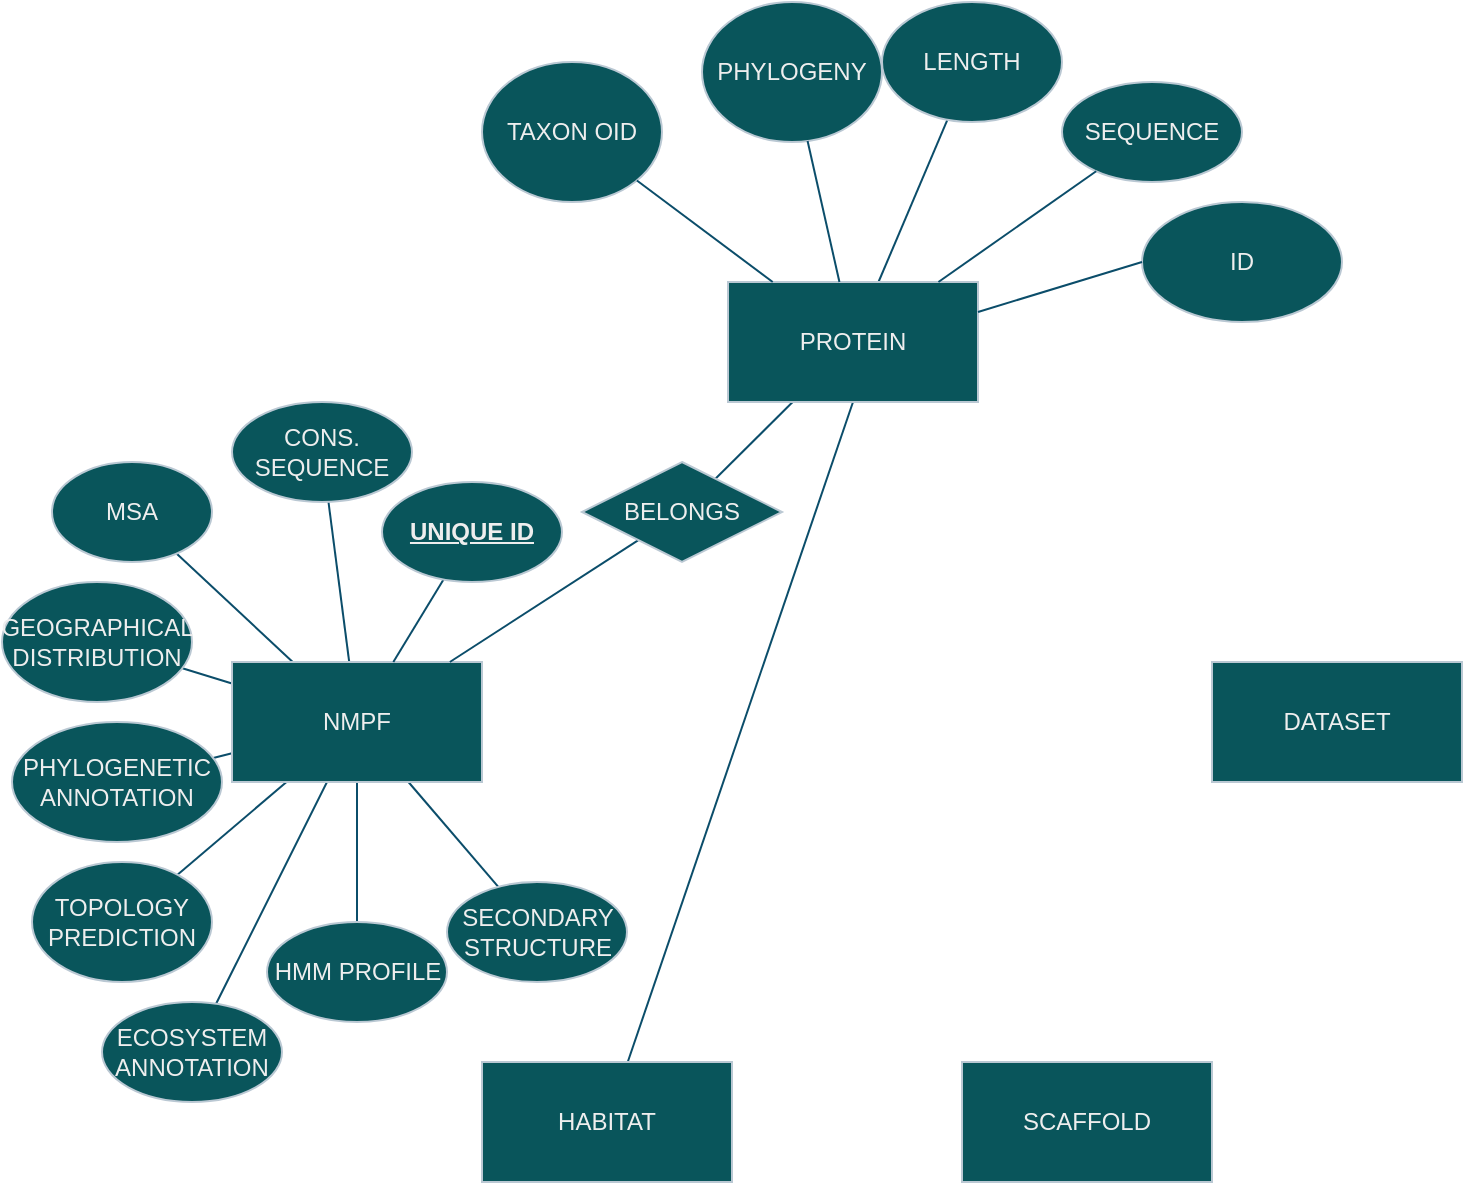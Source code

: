 <mxfile version="22.0.4" type="github">
  <diagram id="R2lEEEUBdFMjLlhIrx00" name="Page-1">
    <mxGraphModel dx="1114" dy="1668" grid="1" gridSize="10" guides="1" tooltips="1" connect="1" arrows="1" fold="1" page="1" pageScale="1" pageWidth="850" pageHeight="1100" math="0" shadow="0" extFonts="Permanent Marker^https://fonts.googleapis.com/css?family=Permanent+Marker">
      <root>
        <mxCell id="0" />
        <mxCell id="1" parent="0" />
        <mxCell id="Yh4BVkky_7kEf2Jk04-v-19" style="rounded=0;orthogonalLoop=1;jettySize=auto;html=1;endArrow=none;endFill=0;labelBackgroundColor=none;strokeColor=#0B4D6A;fontColor=default;" parent="1" source="Yh4BVkky_7kEf2Jk04-v-1" target="Yh4BVkky_7kEf2Jk04-v-3" edge="1">
          <mxGeometry relative="1" as="geometry" />
        </mxCell>
        <mxCell id="Yh4BVkky_7kEf2Jk04-v-20" style="rounded=0;orthogonalLoop=1;jettySize=auto;html=1;endArrow=none;endFill=0;labelBackgroundColor=none;strokeColor=#0B4D6A;fontColor=default;" parent="1" source="Yh4BVkky_7kEf2Jk04-v-1" target="Yh4BVkky_7kEf2Jk04-v-4" edge="1">
          <mxGeometry relative="1" as="geometry">
            <mxPoint x="320" y="400" as="sourcePoint" />
          </mxGeometry>
        </mxCell>
        <mxCell id="Yh4BVkky_7kEf2Jk04-v-21" style="rounded=0;orthogonalLoop=1;jettySize=auto;html=1;endArrow=none;endFill=0;labelBackgroundColor=none;strokeColor=#0B4D6A;fontColor=default;" parent="1" source="Yh4BVkky_7kEf2Jk04-v-1" target="Yh4BVkky_7kEf2Jk04-v-10" edge="1">
          <mxGeometry relative="1" as="geometry" />
        </mxCell>
        <mxCell id="Yh4BVkky_7kEf2Jk04-v-22" style="rounded=0;orthogonalLoop=1;jettySize=auto;html=1;endArrow=none;endFill=0;labelBackgroundColor=none;strokeColor=#0B4D6A;fontColor=default;" parent="1" source="Yh4BVkky_7kEf2Jk04-v-1" target="Yh4BVkky_7kEf2Jk04-v-8" edge="1">
          <mxGeometry relative="1" as="geometry" />
        </mxCell>
        <mxCell id="Yh4BVkky_7kEf2Jk04-v-23" style="rounded=0;orthogonalLoop=1;jettySize=auto;html=1;endArrow=none;endFill=0;labelBackgroundColor=none;strokeColor=#0B4D6A;fontColor=default;" parent="1" source="Yh4BVkky_7kEf2Jk04-v-1" target="Yh4BVkky_7kEf2Jk04-v-5" edge="1">
          <mxGeometry relative="1" as="geometry" />
        </mxCell>
        <mxCell id="Yh4BVkky_7kEf2Jk04-v-24" style="rounded=0;orthogonalLoop=1;jettySize=auto;html=1;endArrow=none;endFill=0;labelBackgroundColor=none;strokeColor=#0B4D6A;fontColor=default;" parent="1" source="Yh4BVkky_7kEf2Jk04-v-1" target="Yh4BVkky_7kEf2Jk04-v-6" edge="1">
          <mxGeometry relative="1" as="geometry">
            <mxPoint x="178" y="290" as="sourcePoint" />
          </mxGeometry>
        </mxCell>
        <mxCell id="Yh4BVkky_7kEf2Jk04-v-25" style="rounded=0;orthogonalLoop=1;jettySize=auto;html=1;endArrow=none;endFill=0;labelBackgroundColor=none;strokeColor=#0B4D6A;fontColor=default;" parent="1" source="Yh4BVkky_7kEf2Jk04-v-1" target="Yh4BVkky_7kEf2Jk04-v-7" edge="1">
          <mxGeometry relative="1" as="geometry" />
        </mxCell>
        <mxCell id="Yh4BVkky_7kEf2Jk04-v-26" style="rounded=0;orthogonalLoop=1;jettySize=auto;html=1;endArrow=none;endFill=0;labelBackgroundColor=none;strokeColor=#0B4D6A;fontColor=default;" parent="1" source="Yh4BVkky_7kEf2Jk04-v-1" target="Yh4BVkky_7kEf2Jk04-v-9" edge="1">
          <mxGeometry relative="1" as="geometry">
            <mxPoint x="170" y="330" as="sourcePoint" />
          </mxGeometry>
        </mxCell>
        <mxCell id="Yh4BVkky_7kEf2Jk04-v-1" value="NMPF" style="rounded=0;whiteSpace=wrap;html=1;labelBackgroundColor=none;fillColor=#09555B;strokeColor=#BAC8D3;fontColor=#EEEEEE;" parent="1" vertex="1">
          <mxGeometry x="115" y="220" width="125" height="60" as="geometry" />
        </mxCell>
        <mxCell id="Yh4BVkky_7kEf2Jk04-v-3" value="CONS. SEQUENCE" style="ellipse;whiteSpace=wrap;html=1;rounded=0;labelBackgroundColor=none;fillColor=#09555B;strokeColor=#BAC8D3;fontColor=#EEEEEE;" parent="1" vertex="1">
          <mxGeometry x="115" y="90" width="90" height="50" as="geometry" />
        </mxCell>
        <mxCell id="Yh4BVkky_7kEf2Jk04-v-4" value="MSA" style="ellipse;whiteSpace=wrap;html=1;rounded=0;labelBackgroundColor=none;fillColor=#09555B;strokeColor=#BAC8D3;fontColor=#EEEEEE;" parent="1" vertex="1">
          <mxGeometry x="25" y="120" width="80" height="50" as="geometry" />
        </mxCell>
        <mxCell id="Yh4BVkky_7kEf2Jk04-v-5" value="HMM PROFILE" style="ellipse;whiteSpace=wrap;html=1;rounded=0;labelBackgroundColor=none;fillColor=#09555B;strokeColor=#BAC8D3;fontColor=#EEEEEE;" parent="1" vertex="1">
          <mxGeometry x="132.5" y="350" width="90" height="50" as="geometry" />
        </mxCell>
        <mxCell id="Yh4BVkky_7kEf2Jk04-v-6" value="SECONDARY STRUCTURE" style="ellipse;whiteSpace=wrap;html=1;rounded=0;labelBackgroundColor=none;fillColor=#09555B;strokeColor=#BAC8D3;fontColor=#EEEEEE;" parent="1" vertex="1">
          <mxGeometry x="222.5" y="330" width="90" height="50" as="geometry" />
        </mxCell>
        <mxCell id="Yh4BVkky_7kEf2Jk04-v-7" value="TOPOLOGY PREDICTION" style="ellipse;whiteSpace=wrap;html=1;rounded=0;labelBackgroundColor=none;fillColor=#09555B;strokeColor=#BAC8D3;fontColor=#EEEEEE;direction=west;" parent="1" vertex="1">
          <mxGeometry x="15" y="320" width="90" height="60" as="geometry" />
        </mxCell>
        <mxCell id="Yh4BVkky_7kEf2Jk04-v-8" value="&lt;div&gt;PHYLOGENETIC ANNOTATION&lt;/div&gt;" style="ellipse;whiteSpace=wrap;html=1;rounded=0;labelBackgroundColor=none;fillColor=#09555B;strokeColor=#BAC8D3;fontColor=#EEEEEE;" parent="1" vertex="1">
          <mxGeometry x="5" y="250" width="105" height="60" as="geometry" />
        </mxCell>
        <mxCell id="Yh4BVkky_7kEf2Jk04-v-9" value="&lt;div&gt;ECOSYSTEM ANNOTATION&lt;/div&gt;" style="ellipse;whiteSpace=wrap;html=1;direction=west;rounded=0;labelBackgroundColor=none;fillColor=#09555B;strokeColor=#BAC8D3;fontColor=#EEEEEE;" parent="1" vertex="1">
          <mxGeometry x="50" y="390" width="90" height="50" as="geometry" />
        </mxCell>
        <mxCell id="Yh4BVkky_7kEf2Jk04-v-10" value="GEOGRAPHICAL DISTRIBUTION" style="ellipse;whiteSpace=wrap;html=1;rounded=0;labelBackgroundColor=none;fillColor=#09555B;strokeColor=#BAC8D3;fontColor=#EEEEEE;" parent="1" vertex="1">
          <mxGeometry y="180" width="95" height="60" as="geometry" />
        </mxCell>
        <mxCell id="Yh4BVkky_7kEf2Jk04-v-16" value="" style="rounded=0;orthogonalLoop=1;jettySize=auto;html=1;endArrow=none;endFill=0;labelBackgroundColor=none;strokeColor=#0B4D6A;fontColor=default;" parent="1" source="Yh4BVkky_7kEf2Jk04-v-11" target="Yh4BVkky_7kEf2Jk04-v-1" edge="1">
          <mxGeometry relative="1" as="geometry">
            <mxPoint x="190" y="135" as="targetPoint" />
          </mxGeometry>
        </mxCell>
        <mxCell id="Yh4BVkky_7kEf2Jk04-v-11" value="&lt;u&gt;&lt;b&gt;UNIQUE ID&lt;/b&gt;&lt;/u&gt;" style="ellipse;whiteSpace=wrap;html=1;rounded=0;labelBackgroundColor=none;fillColor=#09555B;strokeColor=#BAC8D3;fontColor=#EEEEEE;" parent="1" vertex="1">
          <mxGeometry x="190" y="130" width="90" height="50" as="geometry" />
        </mxCell>
        <mxCell id="Yh4BVkky_7kEf2Jk04-v-30" value="" style="rounded=0;orthogonalLoop=1;jettySize=auto;html=1;endArrow=none;endFill=0;labelBackgroundColor=none;strokeColor=#0B4D6A;fontColor=default;" parent="1" source="Yh4BVkky_7kEf2Jk04-v-31" target="Yh4BVkky_7kEf2Jk04-v-29" edge="1">
          <mxGeometry relative="1" as="geometry" />
        </mxCell>
        <mxCell id="d79e8XBhKQ2igxdSj6Hg-4" value="" style="rounded=0;orthogonalLoop=1;jettySize=auto;html=1;strokeColor=#0B4D6A;endArrow=none;endFill=0;" edge="1" parent="1" source="Yh4BVkky_7kEf2Jk04-v-29" target="d79e8XBhKQ2igxdSj6Hg-1">
          <mxGeometry relative="1" as="geometry" />
        </mxCell>
        <mxCell id="d79e8XBhKQ2igxdSj6Hg-7" value="" style="rounded=0;orthogonalLoop=1;jettySize=auto;html=1;strokeColor=#0B4D6A;exitX=0.5;exitY=1;exitDx=0;exitDy=0;endArrow=none;endFill=0;entryX=0.583;entryY=0;entryDx=0;entryDy=0;entryPerimeter=0;" edge="1" parent="1" source="Yh4BVkky_7kEf2Jk04-v-29" target="d79e8XBhKQ2igxdSj6Hg-14">
          <mxGeometry relative="1" as="geometry">
            <mxPoint x="610" y="430" as="targetPoint" />
          </mxGeometry>
        </mxCell>
        <mxCell id="Yh4BVkky_7kEf2Jk04-v-29" value="&lt;div&gt;PROTEIN&lt;/div&gt;" style="rounded=0;whiteSpace=wrap;html=1;labelBackgroundColor=none;fillColor=#09555B;strokeColor=#BAC8D3;fontColor=#EEEEEE;" parent="1" vertex="1">
          <mxGeometry x="363" y="30" width="125" height="60" as="geometry" />
        </mxCell>
        <mxCell id="Yh4BVkky_7kEf2Jk04-v-32" value="" style="rounded=0;orthogonalLoop=1;jettySize=auto;html=1;endArrow=none;endFill=0;labelBackgroundColor=none;strokeColor=#0B4D6A;fontColor=default;" parent="1" source="Yh4BVkky_7kEf2Jk04-v-1" target="Yh4BVkky_7kEf2Jk04-v-31" edge="1">
          <mxGeometry relative="1" as="geometry">
            <mxPoint x="291.827" y="200.155" as="sourcePoint" />
            <mxPoint x="570" y="197" as="targetPoint" />
          </mxGeometry>
        </mxCell>
        <mxCell id="Yh4BVkky_7kEf2Jk04-v-31" value="BELONGS" style="rhombus;whiteSpace=wrap;html=1;rounded=0;labelBackgroundColor=none;fillColor=#09555B;strokeColor=#BAC8D3;fontColor=#EEEEEE;" parent="1" vertex="1">
          <mxGeometry x="290" y="120" width="100" height="50" as="geometry" />
        </mxCell>
        <mxCell id="_KlqRlnfx3LXGcyiwgws-1" value="SEQUENCE" style="ellipse;whiteSpace=wrap;html=1;labelBackgroundColor=none;fillColor=#09555B;strokeColor=#BAC8D3;fontColor=#EEEEEE;" vertex="1" parent="1">
          <mxGeometry x="530" y="-70" width="90" height="50" as="geometry" />
        </mxCell>
        <mxCell id="_KlqRlnfx3LXGcyiwgws-2" value="" style="rounded=1;orthogonalLoop=1;jettySize=auto;html=1;endArrow=none;endFill=0;labelBackgroundColor=none;strokeColor=#0B4D6A;fontColor=default;" edge="1" parent="1" source="Yh4BVkky_7kEf2Jk04-v-29" target="_KlqRlnfx3LXGcyiwgws-1">
          <mxGeometry relative="1" as="geometry">
            <mxPoint x="650" y="360" as="sourcePoint" />
            <mxPoint x="710" y="210" as="targetPoint" />
          </mxGeometry>
        </mxCell>
        <mxCell id="_KlqRlnfx3LXGcyiwgws-3" value="ID" style="ellipse;whiteSpace=wrap;html=1;labelBackgroundColor=none;fillColor=#09555B;strokeColor=#BAC8D3;fontColor=#EEEEEE;" vertex="1" parent="1">
          <mxGeometry x="570" y="-10" width="100" height="60" as="geometry" />
        </mxCell>
        <mxCell id="_KlqRlnfx3LXGcyiwgws-4" value="" style="rounded=1;orthogonalLoop=1;jettySize=auto;html=1;entryX=0;entryY=0.5;entryDx=0;entryDy=0;endArrow=none;endFill=0;labelBackgroundColor=none;strokeColor=#0B4D6A;fontColor=default;exitX=1;exitY=0.25;exitDx=0;exitDy=0;" edge="1" parent="1" source="Yh4BVkky_7kEf2Jk04-v-29" target="_KlqRlnfx3LXGcyiwgws-3">
          <mxGeometry relative="1" as="geometry">
            <mxPoint x="650" y="360" as="sourcePoint" />
            <mxPoint x="720" y="220" as="targetPoint" />
          </mxGeometry>
        </mxCell>
        <mxCell id="_KlqRlnfx3LXGcyiwgws-5" value="TAXON OID" style="ellipse;whiteSpace=wrap;html=1;labelBackgroundColor=none;fillColor=#09555B;strokeColor=#BAC8D3;fontColor=#EEEEEE;" vertex="1" parent="1">
          <mxGeometry x="240" y="-80" width="90" height="70" as="geometry" />
        </mxCell>
        <mxCell id="_KlqRlnfx3LXGcyiwgws-6" value="" style="rounded=1;orthogonalLoop=1;jettySize=auto;html=1;endArrow=none;endFill=0;labelBackgroundColor=none;strokeColor=#0B4D6A;fontColor=default;" edge="1" parent="1" source="Yh4BVkky_7kEf2Jk04-v-29" target="_KlqRlnfx3LXGcyiwgws-5">
          <mxGeometry relative="1" as="geometry">
            <mxPoint x="650" y="360" as="sourcePoint" />
            <mxPoint x="730" y="320" as="targetPoint" />
          </mxGeometry>
        </mxCell>
        <mxCell id="d79e8XBhKQ2igxdSj6Hg-1" value="LENGTH" style="ellipse;whiteSpace=wrap;html=1;fillColor=#09555B;strokeColor=#BAC8D3;fontColor=#EEEEEE;rounded=0;labelBackgroundColor=none;" vertex="1" parent="1">
          <mxGeometry x="440" y="-110" width="90" height="60" as="geometry" />
        </mxCell>
        <mxCell id="d79e8XBhKQ2igxdSj6Hg-8" value="PHYLOGENY" style="ellipse;whiteSpace=wrap;html=1;fillColor=#09555B;strokeColor=#BAC8D3;fontColor=#EEEEEE;rounded=0;labelBackgroundColor=none;" vertex="1" parent="1">
          <mxGeometry x="350" y="-110" width="90" height="70" as="geometry" />
        </mxCell>
        <mxCell id="d79e8XBhKQ2igxdSj6Hg-12" value="" style="endArrow=none;html=1;rounded=0;strokeColor=#0B4D6A;" edge="1" parent="1" source="Yh4BVkky_7kEf2Jk04-v-29" target="d79e8XBhKQ2igxdSj6Hg-8">
          <mxGeometry width="50" height="50" relative="1" as="geometry">
            <mxPoint x="620" y="210" as="sourcePoint" />
            <mxPoint x="670" y="160" as="targetPoint" />
          </mxGeometry>
        </mxCell>
        <mxCell id="d79e8XBhKQ2igxdSj6Hg-14" value="HABITAT" style="rounded=0;whiteSpace=wrap;html=1;strokeColor=#BAC8D3;fontColor=#EEEEEE;fillColor=#09555B;" vertex="1" parent="1">
          <mxGeometry x="240" y="420" width="125" height="60" as="geometry" />
        </mxCell>
        <mxCell id="d79e8XBhKQ2igxdSj6Hg-15" value="SCAFFOLD" style="rounded=0;whiteSpace=wrap;html=1;strokeColor=#BAC8D3;fontColor=#EEEEEE;fillColor=#09555B;" vertex="1" parent="1">
          <mxGeometry x="480" y="420" width="125" height="60" as="geometry" />
        </mxCell>
        <mxCell id="d79e8XBhKQ2igxdSj6Hg-16" value="DATASET" style="rounded=0;whiteSpace=wrap;html=1;strokeColor=#BAC8D3;fontColor=#EEEEEE;fillColor=#09555B;" vertex="1" parent="1">
          <mxGeometry x="605" y="220" width="125" height="60" as="geometry" />
        </mxCell>
      </root>
    </mxGraphModel>
  </diagram>
</mxfile>
